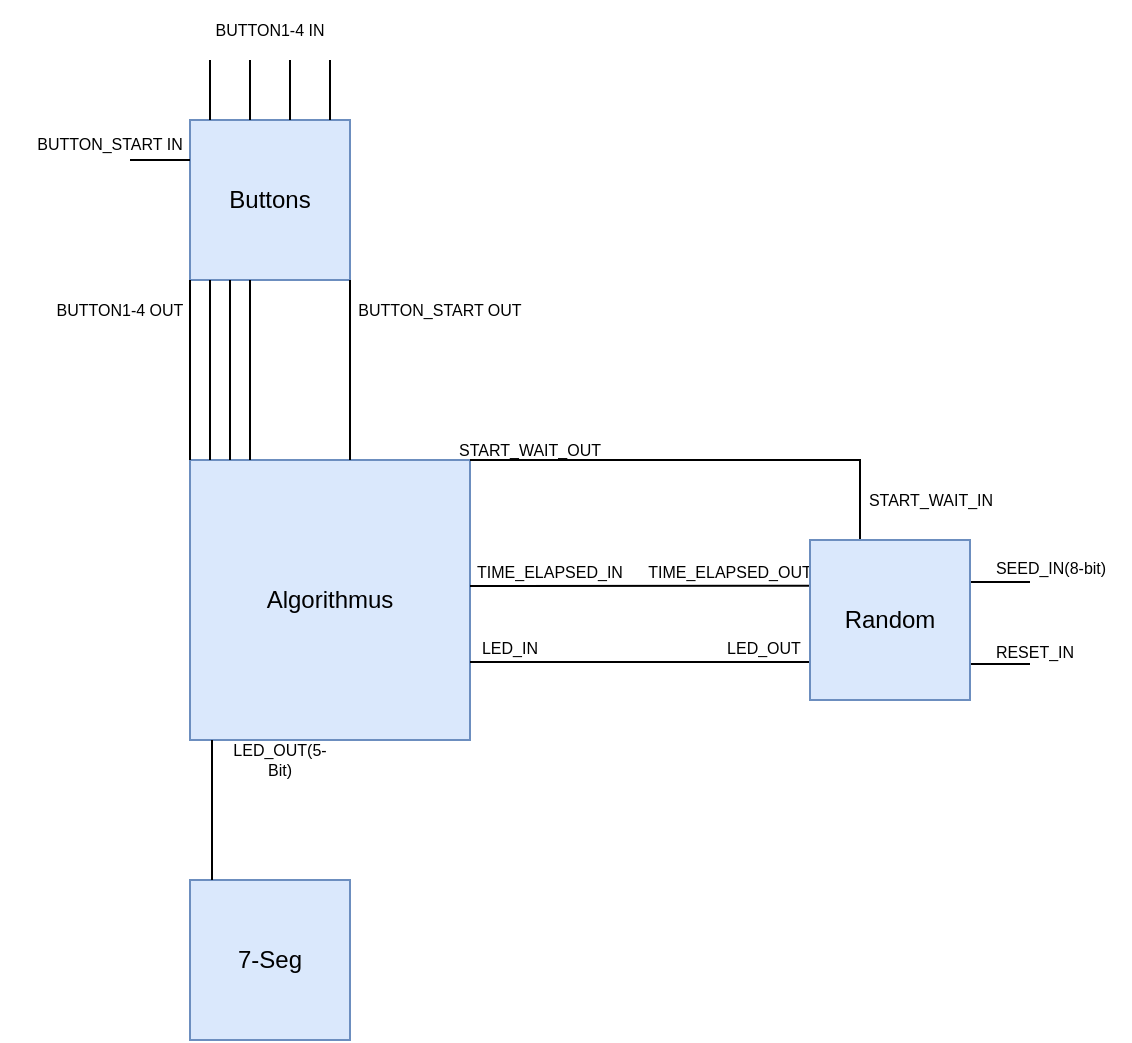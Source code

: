 <mxfile version="21.3.8" type="device">
  <diagram name="Seite-1" id="0KKEf8kxCQD-pisASefn">
    <mxGraphModel dx="2022" dy="628" grid="1" gridSize="10" guides="1" tooltips="1" connect="1" arrows="1" fold="1" page="1" pageScale="1" pageWidth="827" pageHeight="1169" math="0" shadow="0">
      <root>
        <mxCell id="0" />
        <mxCell id="1" parent="0" />
        <mxCell id="I18KN3Xctdsx8iZ6SbTH-1" value="Algorithmus" style="rounded=0;whiteSpace=wrap;html=1;fillColor=#dae8fc;strokeColor=#6c8ebf;" parent="1" vertex="1">
          <mxGeometry x="-670" y="400" width="140" height="140" as="geometry" />
        </mxCell>
        <mxCell id="I18KN3Xctdsx8iZ6SbTH-10" value="Buttons" style="whiteSpace=wrap;html=1;aspect=fixed;fillColor=#dae8fc;strokeColor=#6c8ebf;" parent="1" vertex="1">
          <mxGeometry x="-670" y="230" width="80" height="80" as="geometry" />
        </mxCell>
        <mxCell id="I18KN3Xctdsx8iZ6SbTH-11" value="" style="endArrow=none;html=1;rounded=0;exitX=0;exitY=0;exitDx=0;exitDy=0;endFill=0;startArrow=none;startFill=0;" parent="1" edge="1">
          <mxGeometry width="50" height="50" relative="1" as="geometry">
            <mxPoint x="-660" y="230" as="sourcePoint" />
            <mxPoint x="-660" y="200" as="targetPoint" />
          </mxGeometry>
        </mxCell>
        <mxCell id="I18KN3Xctdsx8iZ6SbTH-12" value="" style="endArrow=none;html=1;rounded=0;exitX=0.25;exitY=0;exitDx=0;exitDy=0;startArrow=none;startFill=0;" parent="1" edge="1">
          <mxGeometry width="50" height="50" relative="1" as="geometry">
            <mxPoint x="-640" y="230" as="sourcePoint" />
            <mxPoint x="-640" y="200" as="targetPoint" />
          </mxGeometry>
        </mxCell>
        <mxCell id="I18KN3Xctdsx8iZ6SbTH-14" value="" style="endArrow=none;html=1;rounded=0;exitX=0.75;exitY=0;exitDx=0;exitDy=0;startArrow=none;startFill=0;" parent="1" edge="1">
          <mxGeometry width="50" height="50" relative="1" as="geometry">
            <mxPoint x="-600" y="230" as="sourcePoint" />
            <mxPoint x="-600" y="200" as="targetPoint" />
          </mxGeometry>
        </mxCell>
        <mxCell id="I18KN3Xctdsx8iZ6SbTH-15" value="BUTTON1-4 IN" style="text;html=1;strokeColor=none;fillColor=none;align=center;verticalAlign=middle;whiteSpace=wrap;rounded=0;fontSize=8;" parent="1" vertex="1">
          <mxGeometry x="-685" y="170" width="110" height="30" as="geometry" />
        </mxCell>
        <mxCell id="I18KN3Xctdsx8iZ6SbTH-17" value="" style="endArrow=none;html=1;rounded=0;exitX=0;exitY=0.25;exitDx=0;exitDy=0;startArrow=none;startFill=0;" parent="1" source="I18KN3Xctdsx8iZ6SbTH-10" edge="1">
          <mxGeometry width="50" height="50" relative="1" as="geometry">
            <mxPoint x="-700" y="280" as="sourcePoint" />
            <mxPoint x="-700" y="250" as="targetPoint" />
          </mxGeometry>
        </mxCell>
        <mxCell id="I18KN3Xctdsx8iZ6SbTH-18" value="" style="endArrow=none;html=1;rounded=0;exitX=0.75;exitY=0;exitDx=0;exitDy=0;startArrow=none;startFill=0;" parent="1" edge="1">
          <mxGeometry width="50" height="50" relative="1" as="geometry">
            <mxPoint x="-620" y="230" as="sourcePoint" />
            <mxPoint x="-620" y="200" as="targetPoint" />
          </mxGeometry>
        </mxCell>
        <mxCell id="I18KN3Xctdsx8iZ6SbTH-19" value="BUTTON_START IN" style="text;html=1;strokeColor=none;fillColor=none;align=center;verticalAlign=middle;whiteSpace=wrap;rounded=0;fontSize=8;" parent="1" vertex="1">
          <mxGeometry x="-765" y="227" width="110" height="30" as="geometry" />
        </mxCell>
        <mxCell id="I18KN3Xctdsx8iZ6SbTH-22" value="" style="endArrow=none;html=1;rounded=0;exitX=0;exitY=0;exitDx=0;exitDy=0;endFill=0;startArrow=none;startFill=0;entryX=0;entryY=1;entryDx=0;entryDy=0;" parent="1" source="I18KN3Xctdsx8iZ6SbTH-1" edge="1" target="I18KN3Xctdsx8iZ6SbTH-10">
          <mxGeometry width="50" height="50" relative="1" as="geometry">
            <mxPoint x="-670" y="310" as="sourcePoint" />
            <mxPoint x="-670" y="280" as="targetPoint" />
          </mxGeometry>
        </mxCell>
        <mxCell id="I18KN3Xctdsx8iZ6SbTH-27" value="BUTTON1-4 OUT" style="text;html=1;strokeColor=none;fillColor=none;align=center;verticalAlign=middle;whiteSpace=wrap;rounded=0;fontSize=8;" parent="1" vertex="1">
          <mxGeometry x="-760" y="310" width="110" height="30" as="geometry" />
        </mxCell>
        <mxCell id="I18KN3Xctdsx8iZ6SbTH-28" value="BUTTON_START OUT" style="text;html=1;strokeColor=none;fillColor=none;align=center;verticalAlign=middle;whiteSpace=wrap;rounded=0;fontSize=8;" parent="1" vertex="1">
          <mxGeometry x="-600" y="310" width="110" height="30" as="geometry" />
        </mxCell>
        <mxCell id="I18KN3Xctdsx8iZ6SbTH-36" value="" style="endArrow=none;html=1;rounded=0;fontFamily=Helvetica;fontSize=12;fontColor=default;entryX=0.25;entryY=0;entryDx=0;entryDy=0;exitX=1;exitY=0;exitDx=0;exitDy=0;startArrow=none;startFill=0;endFill=0;" parent="1" edge="1" source="I18KN3Xctdsx8iZ6SbTH-1">
          <mxGeometry width="50" height="50" relative="1" as="geometry">
            <mxPoint x="-440" y="400" as="sourcePoint" />
            <mxPoint x="-335" y="440" as="targetPoint" />
            <Array as="points">
              <mxPoint x="-335" y="400" />
            </Array>
          </mxGeometry>
        </mxCell>
        <mxCell id="I18KN3Xctdsx8iZ6SbTH-37" value="START_WAIT_OUT" style="text;html=1;strokeColor=none;fillColor=none;align=center;verticalAlign=middle;whiteSpace=wrap;rounded=0;fontSize=8;" parent="1" vertex="1">
          <mxGeometry x="-540" y="390" width="80" height="10" as="geometry" />
        </mxCell>
        <mxCell id="PX0WMTHgyYDi0QNWIBJg-1" value="START_WAIT_IN" style="text;html=1;align=center;verticalAlign=middle;resizable=0;points=[];autosize=1;strokeColor=none;fillColor=none;fontSize=8;" vertex="1" parent="1">
          <mxGeometry x="-340" y="410" width="80" height="20" as="geometry" />
        </mxCell>
        <mxCell id="PX0WMTHgyYDi0QNWIBJg-6" value="" style="endArrow=none;html=1;rounded=0;exitX=0;exitY=0;exitDx=0;exitDy=0;endFill=0;startArrow=none;startFill=0;" edge="1" parent="1">
          <mxGeometry width="50" height="50" relative="1" as="geometry">
            <mxPoint x="-660" y="400" as="sourcePoint" />
            <mxPoint x="-660" y="310" as="targetPoint" />
          </mxGeometry>
        </mxCell>
        <mxCell id="PX0WMTHgyYDi0QNWIBJg-7" value="" style="endArrow=none;html=1;rounded=0;exitX=0;exitY=0;exitDx=0;exitDy=0;endFill=0;startArrow=none;startFill=0;" edge="1" parent="1">
          <mxGeometry width="50" height="50" relative="1" as="geometry">
            <mxPoint x="-650" y="400" as="sourcePoint" />
            <mxPoint x="-650" y="310" as="targetPoint" />
          </mxGeometry>
        </mxCell>
        <mxCell id="PX0WMTHgyYDi0QNWIBJg-8" value="" style="endArrow=none;html=1;rounded=0;exitX=0;exitY=0;exitDx=0;exitDy=0;endFill=0;startArrow=none;startFill=0;" edge="1" parent="1">
          <mxGeometry width="50" height="50" relative="1" as="geometry">
            <mxPoint x="-640" y="400" as="sourcePoint" />
            <mxPoint x="-640" y="310" as="targetPoint" />
          </mxGeometry>
        </mxCell>
        <mxCell id="PX0WMTHgyYDi0QNWIBJg-9" value="" style="endArrow=none;html=1;rounded=0;exitX=0;exitY=0;exitDx=0;exitDy=0;endFill=0;startArrow=none;startFill=0;entryX=1;entryY=1;entryDx=0;entryDy=0;" edge="1" parent="1" target="I18KN3Xctdsx8iZ6SbTH-10">
          <mxGeometry width="50" height="50" relative="1" as="geometry">
            <mxPoint x="-590" y="400" as="sourcePoint" />
            <mxPoint x="-590" y="260" as="targetPoint" />
          </mxGeometry>
        </mxCell>
        <mxCell id="PX0WMTHgyYDi0QNWIBJg-12" value="" style="endArrow=none;html=1;rounded=0;entryX=1;entryY=0.25;entryDx=0;entryDy=0;endFill=0;" edge="1" parent="1">
          <mxGeometry width="50" height="50" relative="1" as="geometry">
            <mxPoint x="-250" y="461" as="sourcePoint" />
            <mxPoint x="-280" y="461" as="targetPoint" />
          </mxGeometry>
        </mxCell>
        <mxCell id="PX0WMTHgyYDi0QNWIBJg-13" value="" style="endArrow=none;html=1;rounded=0;entryX=1;entryY=0.25;entryDx=0;entryDy=0;endFill=0;" edge="1" parent="1">
          <mxGeometry width="50" height="50" relative="1" as="geometry">
            <mxPoint x="-250" y="502" as="sourcePoint" />
            <mxPoint x="-280" y="502" as="targetPoint" />
          </mxGeometry>
        </mxCell>
        <mxCell id="PX0WMTHgyYDi0QNWIBJg-15" value="SEED_IN(8-bit)" style="text;html=1;align=center;verticalAlign=middle;resizable=0;points=[];autosize=1;strokeColor=none;fillColor=none;fontSize=8;" vertex="1" parent="1">
          <mxGeometry x="-280" y="444" width="80" height="20" as="geometry" />
        </mxCell>
        <mxCell id="PX0WMTHgyYDi0QNWIBJg-16" value="RESET_IN" style="text;html=1;align=center;verticalAlign=middle;resizable=0;points=[];autosize=1;strokeColor=none;fillColor=none;fontSize=8;" vertex="1" parent="1">
          <mxGeometry x="-278" y="486" width="60" height="20" as="geometry" />
        </mxCell>
        <mxCell id="PX0WMTHgyYDi0QNWIBJg-17" value="" style="endArrow=none;html=1;rounded=0;entryX=1;entryY=0.5;entryDx=0;entryDy=0;exitX=0.002;exitY=0.299;exitDx=0;exitDy=0;exitPerimeter=0;startArrow=none;startFill=0;endFill=0;" edge="1" parent="1">
          <mxGeometry width="50" height="50" relative="1" as="geometry">
            <mxPoint x="-359.8" y="462.9" as="sourcePoint" />
            <mxPoint x="-530" y="463" as="targetPoint" />
          </mxGeometry>
        </mxCell>
        <mxCell id="PX0WMTHgyYDi0QNWIBJg-19" value="TIME_ELAPSED_OUT" style="text;html=1;strokeColor=none;fillColor=none;align=center;verticalAlign=middle;whiteSpace=wrap;rounded=0;fontSize=8;" vertex="1" parent="1">
          <mxGeometry x="-440" y="451" width="80" height="10" as="geometry" />
        </mxCell>
        <mxCell id="PX0WMTHgyYDi0QNWIBJg-20" value="TIME_ELAPSED_IN" style="text;html=1;strokeColor=none;fillColor=none;align=center;verticalAlign=middle;whiteSpace=wrap;rounded=0;fontSize=8;" vertex="1" parent="1">
          <mxGeometry x="-530" y="451" width="80" height="10" as="geometry" />
        </mxCell>
        <mxCell id="PX0WMTHgyYDi0QNWIBJg-21" value="" style="endArrow=none;html=1;rounded=0;entryX=1;entryY=0.5;entryDx=0;entryDy=0;exitX=0.002;exitY=0.299;exitDx=0;exitDy=0;exitPerimeter=0;startArrow=none;startFill=0;endFill=0;" edge="1" parent="1">
          <mxGeometry width="50" height="50" relative="1" as="geometry">
            <mxPoint x="-360" y="501" as="sourcePoint" />
            <mxPoint x="-530" y="501" as="targetPoint" />
          </mxGeometry>
        </mxCell>
        <mxCell id="PX0WMTHgyYDi0QNWIBJg-22" value="LED_OUT" style="text;html=1;strokeColor=none;fillColor=none;align=center;verticalAlign=middle;whiteSpace=wrap;rounded=0;fontSize=8;" vertex="1" parent="1">
          <mxGeometry x="-423" y="489" width="80" height="10" as="geometry" />
        </mxCell>
        <mxCell id="PX0WMTHgyYDi0QNWIBJg-23" value="LED_IN" style="text;html=1;strokeColor=none;fillColor=none;align=center;verticalAlign=middle;whiteSpace=wrap;rounded=0;fontSize=8;" vertex="1" parent="1">
          <mxGeometry x="-550" y="489" width="80" height="10" as="geometry" />
        </mxCell>
        <mxCell id="PX0WMTHgyYDi0QNWIBJg-28" value="LED_OUT(5-Bit)" style="text;html=1;strokeColor=none;fillColor=none;align=center;verticalAlign=middle;whiteSpace=wrap;rounded=0;fontSize=8;" vertex="1" parent="1">
          <mxGeometry x="-655" y="535" width="60" height="30" as="geometry" />
        </mxCell>
        <mxCell id="PX0WMTHgyYDi0QNWIBJg-29" value="Random" style="whiteSpace=wrap;html=1;aspect=fixed;fillColor=#dae8fc;strokeColor=#6c8ebf;" vertex="1" parent="1">
          <mxGeometry x="-360" y="440" width="80" height="80" as="geometry" />
        </mxCell>
        <mxCell id="PX0WMTHgyYDi0QNWIBJg-30" value="7-Seg" style="whiteSpace=wrap;html=1;aspect=fixed;fillColor=#dae8fc;strokeColor=#6c8ebf;" vertex="1" parent="1">
          <mxGeometry x="-670" y="610" width="80" height="80" as="geometry" />
        </mxCell>
        <mxCell id="PX0WMTHgyYDi0QNWIBJg-31" value="" style="endArrow=none;html=1;rounded=0;endFill=0;startArrow=none;startFill=0;entryX=1;entryY=1;entryDx=0;entryDy=0;" edge="1" parent="1">
          <mxGeometry width="50" height="50" relative="1" as="geometry">
            <mxPoint x="-659" y="610" as="sourcePoint" />
            <mxPoint x="-659" y="540" as="targetPoint" />
          </mxGeometry>
        </mxCell>
      </root>
    </mxGraphModel>
  </diagram>
</mxfile>
